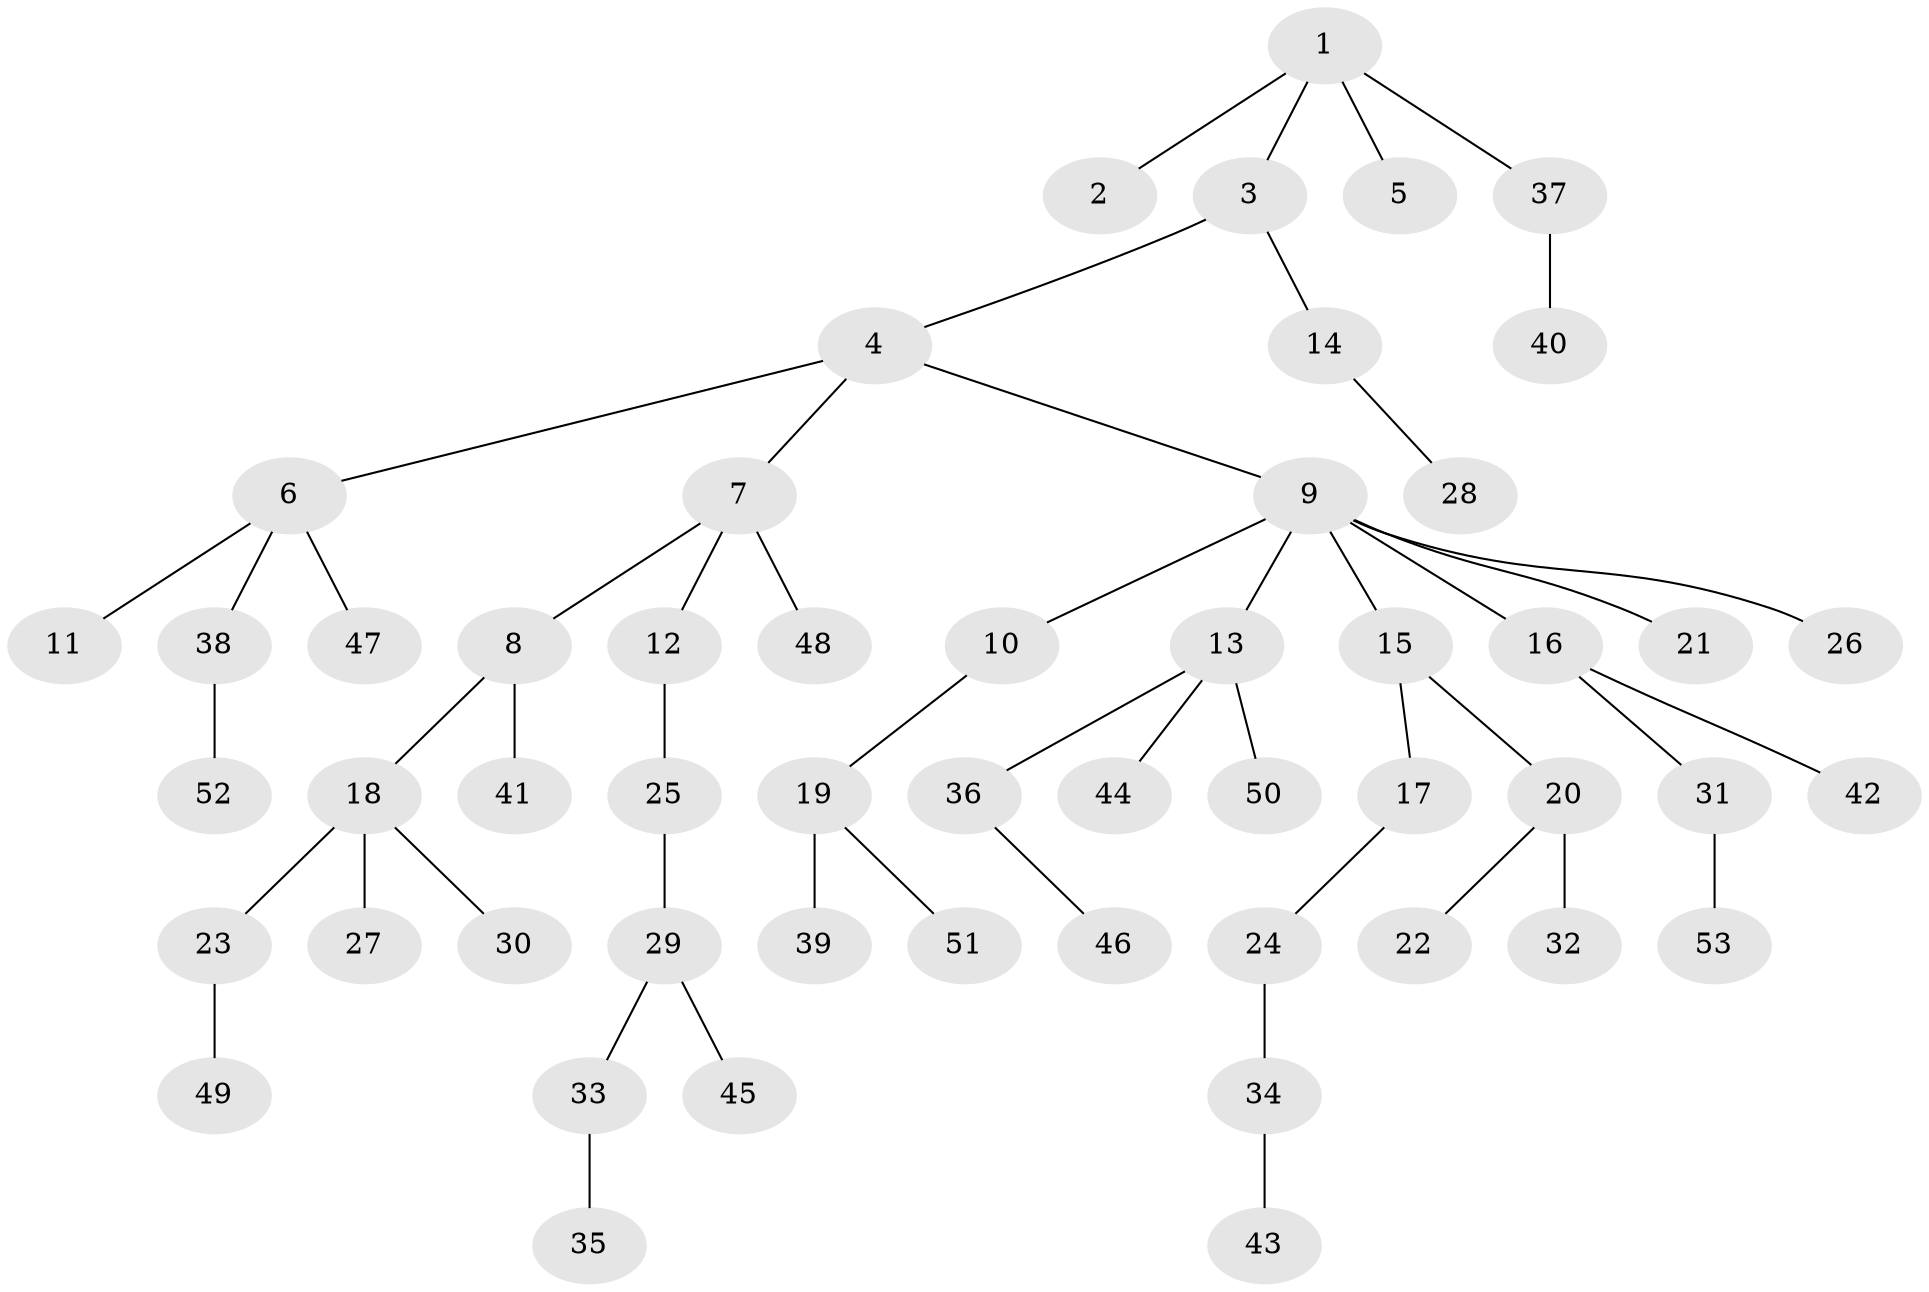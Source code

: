 // coarse degree distribution, {3: 0.23684210526315788, 4: 0.02631578947368421, 1: 0.4473684210526316, 2: 0.2631578947368421, 6: 0.02631578947368421}
// Generated by graph-tools (version 1.1) at 2025/51/03/04/25 22:51:39]
// undirected, 53 vertices, 52 edges
graph export_dot {
  node [color=gray90,style=filled];
  1;
  2;
  3;
  4;
  5;
  6;
  7;
  8;
  9;
  10;
  11;
  12;
  13;
  14;
  15;
  16;
  17;
  18;
  19;
  20;
  21;
  22;
  23;
  24;
  25;
  26;
  27;
  28;
  29;
  30;
  31;
  32;
  33;
  34;
  35;
  36;
  37;
  38;
  39;
  40;
  41;
  42;
  43;
  44;
  45;
  46;
  47;
  48;
  49;
  50;
  51;
  52;
  53;
  1 -- 2;
  1 -- 3;
  1 -- 5;
  1 -- 37;
  3 -- 4;
  3 -- 14;
  4 -- 6;
  4 -- 7;
  4 -- 9;
  6 -- 11;
  6 -- 38;
  6 -- 47;
  7 -- 8;
  7 -- 12;
  7 -- 48;
  8 -- 18;
  8 -- 41;
  9 -- 10;
  9 -- 13;
  9 -- 15;
  9 -- 16;
  9 -- 21;
  9 -- 26;
  10 -- 19;
  12 -- 25;
  13 -- 36;
  13 -- 44;
  13 -- 50;
  14 -- 28;
  15 -- 17;
  15 -- 20;
  16 -- 31;
  16 -- 42;
  17 -- 24;
  18 -- 23;
  18 -- 27;
  18 -- 30;
  19 -- 39;
  19 -- 51;
  20 -- 22;
  20 -- 32;
  23 -- 49;
  24 -- 34;
  25 -- 29;
  29 -- 33;
  29 -- 45;
  31 -- 53;
  33 -- 35;
  34 -- 43;
  36 -- 46;
  37 -- 40;
  38 -- 52;
}
